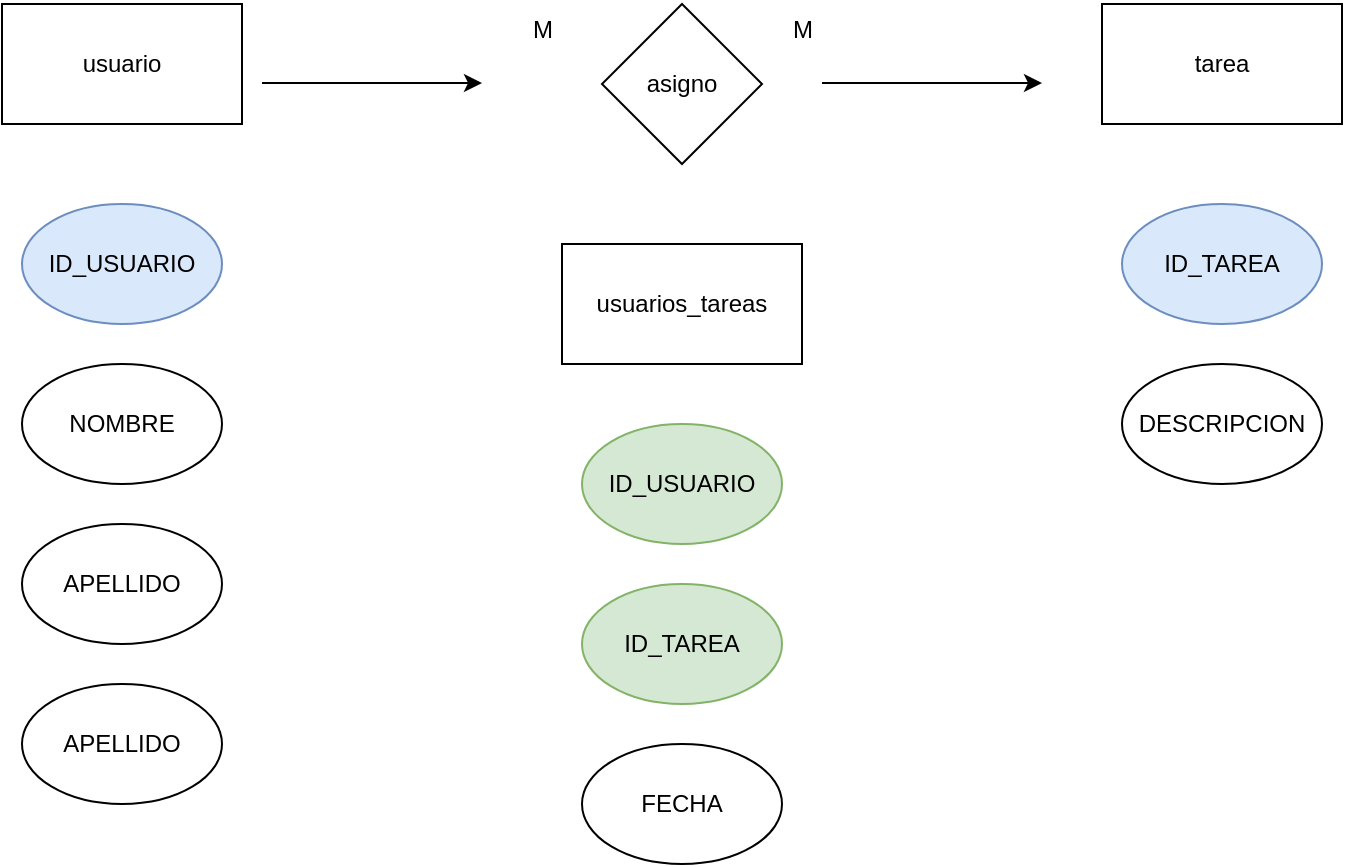 <mxfile version="22.1.1" type="github">
  <diagram name="Página-1" id="iR8aLsLcmWEgccaocsmF">
    <mxGraphModel dx="1035" dy="553" grid="1" gridSize="10" guides="1" tooltips="1" connect="1" arrows="1" fold="1" page="1" pageScale="1" pageWidth="827" pageHeight="1169" math="0" shadow="0">
      <root>
        <mxCell id="0" />
        <mxCell id="1" parent="0" />
        <mxCell id="lCeQVa0x_r7y1Q7q20Sj-1" value="usuario" style="rounded=0;whiteSpace=wrap;html=1;" vertex="1" parent="1">
          <mxGeometry x="60" y="30" width="120" height="60" as="geometry" />
        </mxCell>
        <mxCell id="lCeQVa0x_r7y1Q7q20Sj-2" value="tarea" style="rounded=0;whiteSpace=wrap;html=1;" vertex="1" parent="1">
          <mxGeometry x="610" y="30" width="120" height="60" as="geometry" />
        </mxCell>
        <mxCell id="lCeQVa0x_r7y1Q7q20Sj-3" value="asigno" style="rhombus;whiteSpace=wrap;html=1;" vertex="1" parent="1">
          <mxGeometry x="360" y="30" width="80" height="80" as="geometry" />
        </mxCell>
        <mxCell id="lCeQVa0x_r7y1Q7q20Sj-4" value="ID_USUARIO" style="ellipse;whiteSpace=wrap;html=1;fillColor=#dae8fc;strokeColor=#6c8ebf;" vertex="1" parent="1">
          <mxGeometry x="70" y="130" width="100" height="60" as="geometry" />
        </mxCell>
        <mxCell id="lCeQVa0x_r7y1Q7q20Sj-5" value="NOMBRE" style="ellipse;whiteSpace=wrap;html=1;" vertex="1" parent="1">
          <mxGeometry x="70" y="210" width="100" height="60" as="geometry" />
        </mxCell>
        <mxCell id="lCeQVa0x_r7y1Q7q20Sj-6" value="APELLIDO" style="ellipse;whiteSpace=wrap;html=1;" vertex="1" parent="1">
          <mxGeometry x="70" y="290" width="100" height="60" as="geometry" />
        </mxCell>
        <mxCell id="lCeQVa0x_r7y1Q7q20Sj-7" value="ID_TAREA" style="ellipse;whiteSpace=wrap;html=1;fillColor=#dae8fc;strokeColor=#6c8ebf;" vertex="1" parent="1">
          <mxGeometry x="620" y="130" width="100" height="60" as="geometry" />
        </mxCell>
        <mxCell id="lCeQVa0x_r7y1Q7q20Sj-8" value="DESCRIPCION" style="ellipse;whiteSpace=wrap;html=1;" vertex="1" parent="1">
          <mxGeometry x="620" y="210" width="100" height="60" as="geometry" />
        </mxCell>
        <mxCell id="lCeQVa0x_r7y1Q7q20Sj-9" value="FECHA" style="ellipse;whiteSpace=wrap;html=1;" vertex="1" parent="1">
          <mxGeometry x="350" y="400" width="100" height="60" as="geometry" />
        </mxCell>
        <mxCell id="lCeQVa0x_r7y1Q7q20Sj-10" value="APELLIDO" style="ellipse;whiteSpace=wrap;html=1;" vertex="1" parent="1">
          <mxGeometry x="70" y="370" width="100" height="60" as="geometry" />
        </mxCell>
        <mxCell id="lCeQVa0x_r7y1Q7q20Sj-13" value="" style="endArrow=classic;html=1;rounded=0;" edge="1" parent="1">
          <mxGeometry width="50" height="50" relative="1" as="geometry">
            <mxPoint x="190" y="69.5" as="sourcePoint" />
            <mxPoint x="300" y="69.5" as="targetPoint" />
            <Array as="points" />
          </mxGeometry>
        </mxCell>
        <mxCell id="lCeQVa0x_r7y1Q7q20Sj-14" value="" style="endArrow=classic;html=1;rounded=0;" edge="1" parent="1">
          <mxGeometry width="50" height="50" relative="1" as="geometry">
            <mxPoint x="470" y="69.5" as="sourcePoint" />
            <mxPoint x="580" y="69.5" as="targetPoint" />
            <Array as="points" />
          </mxGeometry>
        </mxCell>
        <mxCell id="lCeQVa0x_r7y1Q7q20Sj-18" value="M" style="text;html=1;align=center;verticalAlign=middle;resizable=0;points=[];autosize=1;strokeColor=none;fillColor=none;" vertex="1" parent="1">
          <mxGeometry x="315" y="28" width="30" height="30" as="geometry" />
        </mxCell>
        <mxCell id="lCeQVa0x_r7y1Q7q20Sj-19" value="M" style="text;html=1;align=center;verticalAlign=middle;resizable=0;points=[];autosize=1;strokeColor=none;fillColor=none;" vertex="1" parent="1">
          <mxGeometry x="445" y="28" width="30" height="30" as="geometry" />
        </mxCell>
        <mxCell id="lCeQVa0x_r7y1Q7q20Sj-20" value="usuarios_tareas" style="rounded=0;whiteSpace=wrap;html=1;" vertex="1" parent="1">
          <mxGeometry x="340" y="150" width="120" height="60" as="geometry" />
        </mxCell>
        <mxCell id="lCeQVa0x_r7y1Q7q20Sj-21" value="ID_USUARIO" style="ellipse;whiteSpace=wrap;html=1;fillColor=#d5e8d4;strokeColor=#82b366;" vertex="1" parent="1">
          <mxGeometry x="350" y="240" width="100" height="60" as="geometry" />
        </mxCell>
        <mxCell id="lCeQVa0x_r7y1Q7q20Sj-22" value="ID_TAREA" style="ellipse;whiteSpace=wrap;html=1;fillColor=#d5e8d4;strokeColor=#82b366;" vertex="1" parent="1">
          <mxGeometry x="350" y="320" width="100" height="60" as="geometry" />
        </mxCell>
      </root>
    </mxGraphModel>
  </diagram>
</mxfile>
